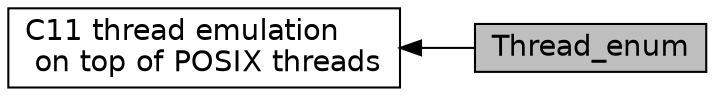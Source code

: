 digraph "Thread_enum"
{
  edge [fontname="Helvetica",fontsize="14",labelfontname="Helvetica",labelfontsize="14"];
  node [fontname="Helvetica",fontsize="14",shape=box];
  rankdir=LR;
  Node1 [label="Thread_enum",height=0.2,width=0.4,color="black", fillcolor="grey75", style="filled", fontcolor="black",tooltip=" "];
  Node2 [label="C11 thread emulation\l on top of POSIX threads",height=0.2,width=0.4,color="black", fillcolor="white", style="filled",URL="$group__threads.html",tooltip=" "];
  Node2->Node1 [shape=plaintext, dir="back", style="solid"];
}
